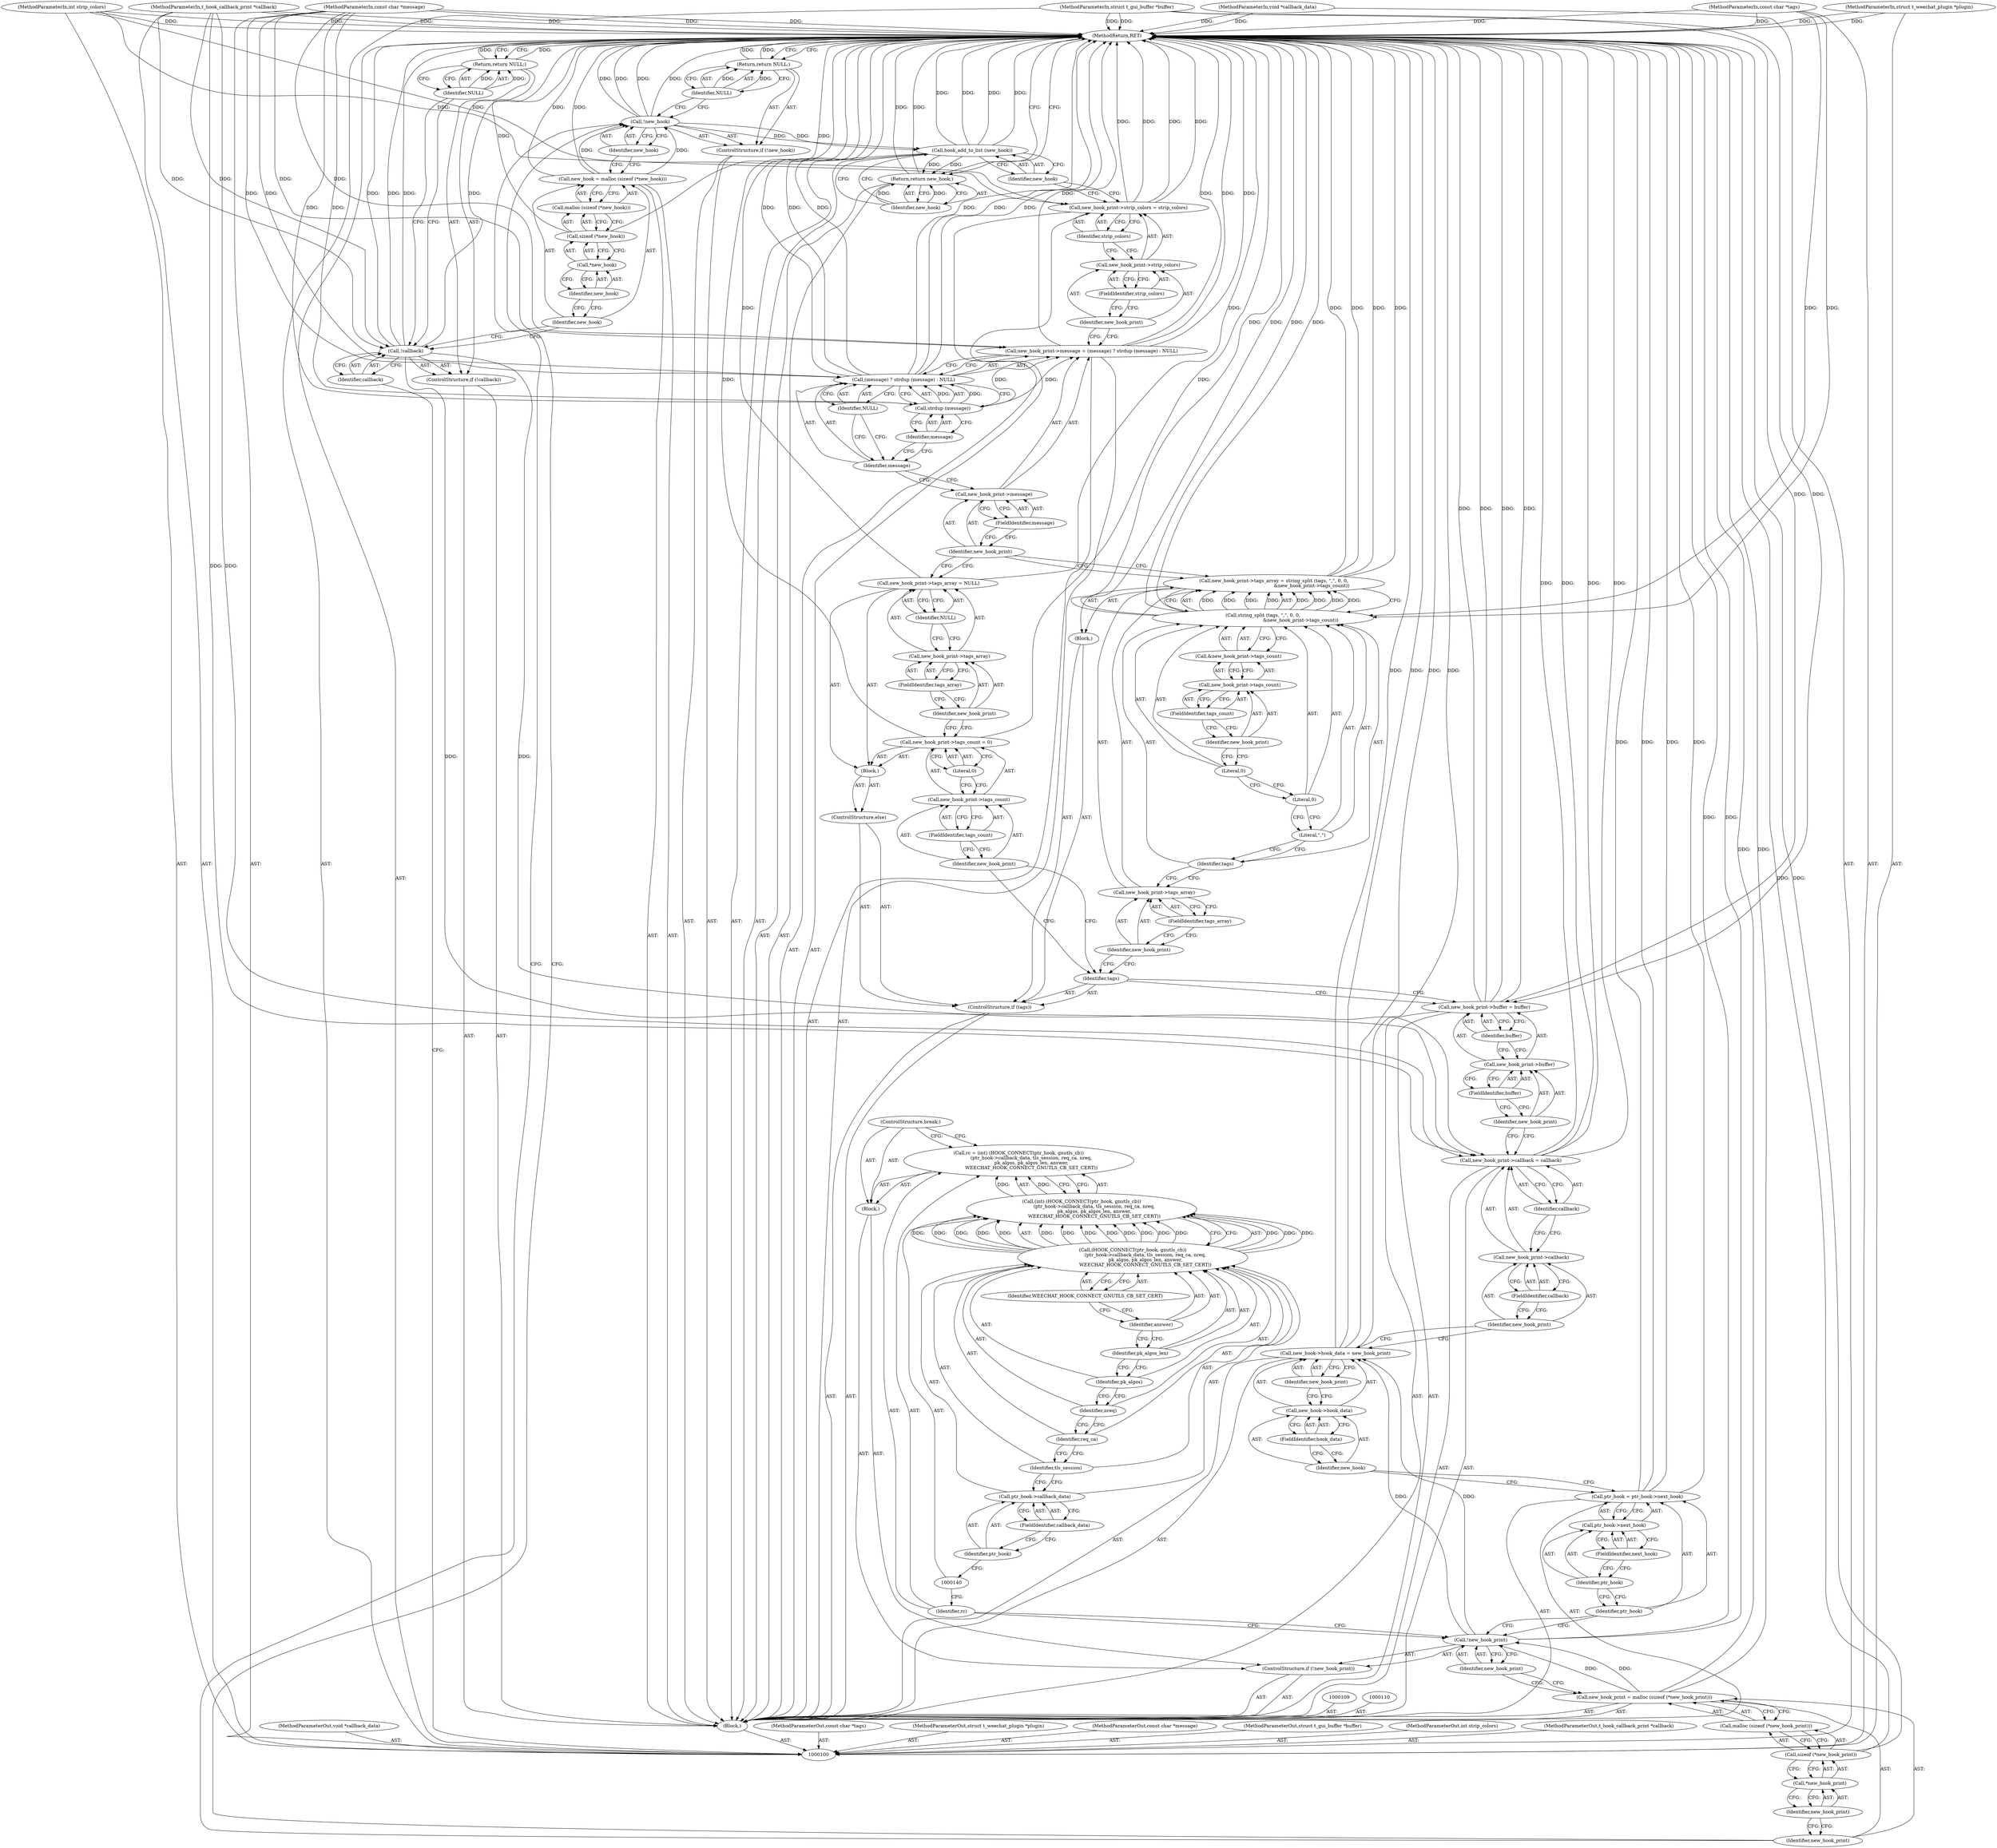 digraph "0_savannah_c265cad1c95b84abfd4e8d861f25926ef13b5d91" {
"1000219" [label="(MethodReturn,RET)"];
"1000101" [label="(MethodParameterIn,struct t_weechat_plugin *plugin)"];
"1000300" [label="(MethodParameterOut,struct t_weechat_plugin *plugin)"];
"1000102" [label="(MethodParameterIn,struct t_gui_buffer *buffer)"];
"1000301" [label="(MethodParameterOut,struct t_gui_buffer *buffer)"];
"1000118" [label="(Call,malloc (sizeof (*new_hook)))"];
"1000119" [label="(Call,sizeof (*new_hook))"];
"1000120" [label="(Call,*new_hook)"];
"1000121" [label="(Identifier,new_hook)"];
"1000116" [label="(Call,new_hook = malloc (sizeof (*new_hook)))"];
"1000117" [label="(Identifier,new_hook)"];
"1000122" [label="(ControlStructure,if (!new_hook))"];
"1000123" [label="(Call,!new_hook)"];
"1000124" [label="(Identifier,new_hook)"];
"1000126" [label="(Identifier,NULL)"];
"1000125" [label="(Return,return NULL;)"];
"1000129" [label="(Call,malloc (sizeof (*new_hook_print)))"];
"1000130" [label="(Call,sizeof (*new_hook_print))"];
"1000131" [label="(Call,*new_hook_print)"];
"1000132" [label="(Identifier,new_hook_print)"];
"1000127" [label="(Call,new_hook_print = malloc (sizeof (*new_hook_print)))"];
"1000128" [label="(Identifier,new_hook_print)"];
"1000133" [label="(ControlStructure,if (!new_hook_print))"];
"1000134" [label="(Call,!new_hook_print)"];
"1000135" [label="(Identifier,new_hook_print)"];
"1000136" [label="(Block,)"];
"1000137" [label="(Call,rc = (int) (HOOK_CONNECT(ptr_hook, gnutls_cb))\n                 (ptr_hook->callback_data, tls_session, req_ca, nreq,\n                 pk_algos, pk_algos_len, answer,\n                 WEECHAT_HOOK_CONNECT_GNUTLS_CB_SET_CERT))"];
"1000138" [label="(Identifier,rc)"];
"1000139" [label="(Call,(int) (HOOK_CONNECT(ptr_hook, gnutls_cb))\n                 (ptr_hook->callback_data, tls_session, req_ca, nreq,\n                 pk_algos, pk_algos_len, answer,\n                 WEECHAT_HOOK_CONNECT_GNUTLS_CB_SET_CERT))"];
"1000141" [label="(Call,(HOOK_CONNECT(ptr_hook, gnutls_cb))\n                 (ptr_hook->callback_data, tls_session, req_ca, nreq,\n                 pk_algos, pk_algos_len, answer,\n                 WEECHAT_HOOK_CONNECT_GNUTLS_CB_SET_CERT))"];
"1000142" [label="(Call,ptr_hook->callback_data)"];
"1000143" [label="(Identifier,ptr_hook)"];
"1000144" [label="(FieldIdentifier,callback_data)"];
"1000145" [label="(Identifier,tls_session)"];
"1000146" [label="(Identifier,req_ca)"];
"1000147" [label="(Identifier,nreq)"];
"1000148" [label="(Identifier,pk_algos)"];
"1000149" [label="(Identifier,pk_algos_len)"];
"1000150" [label="(Identifier,answer)"];
"1000103" [label="(MethodParameterIn,const char *tags)"];
"1000302" [label="(MethodParameterOut,const char *tags)"];
"1000104" [label="(MethodParameterIn,const char *message)"];
"1000303" [label="(MethodParameterOut,const char *message)"];
"1000105" [label="(MethodParameterIn,int strip_colors)"];
"1000304" [label="(MethodParameterOut,int strip_colors)"];
"1000151" [label="(Identifier,WEECHAT_HOOK_CONNECT_GNUTLS_CB_SET_CERT)"];
"1000152" [label="(ControlStructure,break;)"];
"1000155" [label="(Call,ptr_hook->next_hook)"];
"1000156" [label="(Identifier,ptr_hook)"];
"1000157" [label="(FieldIdentifier,next_hook)"];
"1000153" [label="(Call,ptr_hook = ptr_hook->next_hook)"];
"1000154" [label="(Identifier,ptr_hook)"];
"1000161" [label="(FieldIdentifier,hook_data)"];
"1000162" [label="(Identifier,new_hook_print)"];
"1000158" [label="(Call,new_hook->hook_data = new_hook_print)"];
"1000159" [label="(Call,new_hook->hook_data)"];
"1000160" [label="(Identifier,new_hook)"];
"1000166" [label="(FieldIdentifier,callback)"];
"1000167" [label="(Identifier,callback)"];
"1000163" [label="(Call,new_hook_print->callback = callback)"];
"1000164" [label="(Call,new_hook_print->callback)"];
"1000165" [label="(Identifier,new_hook_print)"];
"1000171" [label="(FieldIdentifier,buffer)"];
"1000172" [label="(Identifier,buffer)"];
"1000168" [label="(Call,new_hook_print->buffer = buffer)"];
"1000169" [label="(Call,new_hook_print->buffer)"];
"1000170" [label="(Identifier,new_hook_print)"];
"1000173" [label="(ControlStructure,if (tags))"];
"1000174" [label="(Identifier,tags)"];
"1000175" [label="(Block,)"];
"1000179" [label="(FieldIdentifier,tags_array)"];
"1000180" [label="(Call,string_split (tags, \",\", 0, 0,\n                                                   &new_hook_print->tags_count))"];
"1000181" [label="(Identifier,tags)"];
"1000182" [label="(Literal,\",\")"];
"1000183" [label="(Literal,0)"];
"1000184" [label="(Literal,0)"];
"1000176" [label="(Call,new_hook_print->tags_array = string_split (tags, \",\", 0, 0,\n                                                   &new_hook_print->tags_count))"];
"1000177" [label="(Call,new_hook_print->tags_array)"];
"1000178" [label="(Identifier,new_hook_print)"];
"1000106" [label="(MethodParameterIn,t_hook_callback_print *callback)"];
"1000305" [label="(MethodParameterOut,t_hook_callback_print *callback)"];
"1000107" [label="(MethodParameterIn,void *callback_data)"];
"1000306" [label="(MethodParameterOut,void *callback_data)"];
"1000185" [label="(Call,&new_hook_print->tags_count)"];
"1000186" [label="(Call,new_hook_print->tags_count)"];
"1000187" [label="(Identifier,new_hook_print)"];
"1000188" [label="(FieldIdentifier,tags_count)"];
"1000189" [label="(ControlStructure,else)"];
"1000190" [label="(Block,)"];
"1000194" [label="(FieldIdentifier,tags_count)"];
"1000195" [label="(Literal,0)"];
"1000191" [label="(Call,new_hook_print->tags_count = 0)"];
"1000192" [label="(Call,new_hook_print->tags_count)"];
"1000193" [label="(Identifier,new_hook_print)"];
"1000199" [label="(FieldIdentifier,tags_array)"];
"1000200" [label="(Identifier,NULL)"];
"1000196" [label="(Call,new_hook_print->tags_array = NULL)"];
"1000197" [label="(Call,new_hook_print->tags_array)"];
"1000198" [label="(Identifier,new_hook_print)"];
"1000204" [label="(FieldIdentifier,message)"];
"1000205" [label="(Call,(message) ? strdup (message) : NULL)"];
"1000206" [label="(Identifier,message)"];
"1000201" [label="(Call,new_hook_print->message = (message) ? strdup (message) : NULL)"];
"1000202" [label="(Call,new_hook_print->message)"];
"1000203" [label="(Identifier,new_hook_print)"];
"1000207" [label="(Call,strdup (message))"];
"1000208" [label="(Identifier,message)"];
"1000209" [label="(Identifier,NULL)"];
"1000213" [label="(FieldIdentifier,strip_colors)"];
"1000214" [label="(Identifier,strip_colors)"];
"1000210" [label="(Call,new_hook_print->strip_colors = strip_colors)"];
"1000211" [label="(Call,new_hook_print->strip_colors)"];
"1000212" [label="(Identifier,new_hook_print)"];
"1000108" [label="(Block,)"];
"1000216" [label="(Identifier,new_hook)"];
"1000215" [label="(Call,hook_add_to_list (new_hook))"];
"1000218" [label="(Identifier,new_hook)"];
"1000217" [label="(Return,return new_hook;)"];
"1000111" [label="(ControlStructure,if (!callback))"];
"1000112" [label="(Call,!callback)"];
"1000113" [label="(Identifier,callback)"];
"1000115" [label="(Identifier,NULL)"];
"1000114" [label="(Return,return NULL;)"];
"1000219" -> "1000100"  [label="AST: "];
"1000219" -> "1000114"  [label="CFG: "];
"1000219" -> "1000125"  [label="CFG: "];
"1000219" -> "1000217"  [label="CFG: "];
"1000125" -> "1000219"  [label="DDG: "];
"1000217" -> "1000219"  [label="DDG: "];
"1000158" -> "1000219"  [label="DDG: "];
"1000158" -> "1000219"  [label="DDG: "];
"1000168" -> "1000219"  [label="DDG: "];
"1000168" -> "1000219"  [label="DDG: "];
"1000205" -> "1000219"  [label="DDG: "];
"1000205" -> "1000219"  [label="DDG: "];
"1000205" -> "1000219"  [label="DDG: "];
"1000180" -> "1000219"  [label="DDG: "];
"1000180" -> "1000219"  [label="DDG: "];
"1000215" -> "1000219"  [label="DDG: "];
"1000215" -> "1000219"  [label="DDG: "];
"1000104" -> "1000219"  [label="DDG: "];
"1000105" -> "1000219"  [label="DDG: "];
"1000210" -> "1000219"  [label="DDG: "];
"1000210" -> "1000219"  [label="DDG: "];
"1000116" -> "1000219"  [label="DDG: "];
"1000153" -> "1000219"  [label="DDG: "];
"1000153" -> "1000219"  [label="DDG: "];
"1000196" -> "1000219"  [label="DDG: "];
"1000106" -> "1000219"  [label="DDG: "];
"1000163" -> "1000219"  [label="DDG: "];
"1000163" -> "1000219"  [label="DDG: "];
"1000107" -> "1000219"  [label="DDG: "];
"1000123" -> "1000219"  [label="DDG: "];
"1000123" -> "1000219"  [label="DDG: "];
"1000127" -> "1000219"  [label="DDG: "];
"1000134" -> "1000219"  [label="DDG: "];
"1000103" -> "1000219"  [label="DDG: "];
"1000176" -> "1000219"  [label="DDG: "];
"1000176" -> "1000219"  [label="DDG: "];
"1000102" -> "1000219"  [label="DDG: "];
"1000112" -> "1000219"  [label="DDG: "];
"1000112" -> "1000219"  [label="DDG: "];
"1000101" -> "1000219"  [label="DDG: "];
"1000119" -> "1000219"  [label="DDG: "];
"1000201" -> "1000219"  [label="DDG: "];
"1000201" -> "1000219"  [label="DDG: "];
"1000191" -> "1000219"  [label="DDG: "];
"1000130" -> "1000219"  [label="DDG: "];
"1000114" -> "1000219"  [label="DDG: "];
"1000101" -> "1000100"  [label="AST: "];
"1000101" -> "1000219"  [label="DDG: "];
"1000300" -> "1000100"  [label="AST: "];
"1000102" -> "1000100"  [label="AST: "];
"1000102" -> "1000219"  [label="DDG: "];
"1000102" -> "1000168"  [label="DDG: "];
"1000301" -> "1000100"  [label="AST: "];
"1000118" -> "1000116"  [label="AST: "];
"1000118" -> "1000119"  [label="CFG: "];
"1000119" -> "1000118"  [label="AST: "];
"1000116" -> "1000118"  [label="CFG: "];
"1000119" -> "1000118"  [label="AST: "];
"1000119" -> "1000120"  [label="CFG: "];
"1000120" -> "1000119"  [label="AST: "];
"1000118" -> "1000119"  [label="CFG: "];
"1000119" -> "1000219"  [label="DDG: "];
"1000120" -> "1000119"  [label="AST: "];
"1000120" -> "1000121"  [label="CFG: "];
"1000121" -> "1000120"  [label="AST: "];
"1000119" -> "1000120"  [label="CFG: "];
"1000121" -> "1000120"  [label="AST: "];
"1000121" -> "1000117"  [label="CFG: "];
"1000120" -> "1000121"  [label="CFG: "];
"1000116" -> "1000108"  [label="AST: "];
"1000116" -> "1000118"  [label="CFG: "];
"1000117" -> "1000116"  [label="AST: "];
"1000118" -> "1000116"  [label="AST: "];
"1000124" -> "1000116"  [label="CFG: "];
"1000116" -> "1000219"  [label="DDG: "];
"1000116" -> "1000123"  [label="DDG: "];
"1000117" -> "1000116"  [label="AST: "];
"1000117" -> "1000112"  [label="CFG: "];
"1000121" -> "1000117"  [label="CFG: "];
"1000122" -> "1000108"  [label="AST: "];
"1000123" -> "1000122"  [label="AST: "];
"1000125" -> "1000122"  [label="AST: "];
"1000123" -> "1000122"  [label="AST: "];
"1000123" -> "1000124"  [label="CFG: "];
"1000124" -> "1000123"  [label="AST: "];
"1000126" -> "1000123"  [label="CFG: "];
"1000128" -> "1000123"  [label="CFG: "];
"1000123" -> "1000219"  [label="DDG: "];
"1000123" -> "1000219"  [label="DDG: "];
"1000116" -> "1000123"  [label="DDG: "];
"1000123" -> "1000215"  [label="DDG: "];
"1000124" -> "1000123"  [label="AST: "];
"1000124" -> "1000116"  [label="CFG: "];
"1000123" -> "1000124"  [label="CFG: "];
"1000126" -> "1000125"  [label="AST: "];
"1000126" -> "1000123"  [label="CFG: "];
"1000125" -> "1000126"  [label="CFG: "];
"1000126" -> "1000125"  [label="DDG: "];
"1000125" -> "1000122"  [label="AST: "];
"1000125" -> "1000126"  [label="CFG: "];
"1000126" -> "1000125"  [label="AST: "];
"1000219" -> "1000125"  [label="CFG: "];
"1000125" -> "1000219"  [label="DDG: "];
"1000126" -> "1000125"  [label="DDG: "];
"1000129" -> "1000127"  [label="AST: "];
"1000129" -> "1000130"  [label="CFG: "];
"1000130" -> "1000129"  [label="AST: "];
"1000127" -> "1000129"  [label="CFG: "];
"1000130" -> "1000129"  [label="AST: "];
"1000130" -> "1000131"  [label="CFG: "];
"1000131" -> "1000130"  [label="AST: "];
"1000129" -> "1000130"  [label="CFG: "];
"1000130" -> "1000219"  [label="DDG: "];
"1000131" -> "1000130"  [label="AST: "];
"1000131" -> "1000132"  [label="CFG: "];
"1000132" -> "1000131"  [label="AST: "];
"1000130" -> "1000131"  [label="CFG: "];
"1000132" -> "1000131"  [label="AST: "];
"1000132" -> "1000128"  [label="CFG: "];
"1000131" -> "1000132"  [label="CFG: "];
"1000127" -> "1000108"  [label="AST: "];
"1000127" -> "1000129"  [label="CFG: "];
"1000128" -> "1000127"  [label="AST: "];
"1000129" -> "1000127"  [label="AST: "];
"1000135" -> "1000127"  [label="CFG: "];
"1000127" -> "1000219"  [label="DDG: "];
"1000127" -> "1000134"  [label="DDG: "];
"1000128" -> "1000127"  [label="AST: "];
"1000128" -> "1000123"  [label="CFG: "];
"1000132" -> "1000128"  [label="CFG: "];
"1000133" -> "1000108"  [label="AST: "];
"1000134" -> "1000133"  [label="AST: "];
"1000136" -> "1000133"  [label="AST: "];
"1000134" -> "1000133"  [label="AST: "];
"1000134" -> "1000135"  [label="CFG: "];
"1000135" -> "1000134"  [label="AST: "];
"1000138" -> "1000134"  [label="CFG: "];
"1000154" -> "1000134"  [label="CFG: "];
"1000134" -> "1000219"  [label="DDG: "];
"1000127" -> "1000134"  [label="DDG: "];
"1000134" -> "1000158"  [label="DDG: "];
"1000135" -> "1000134"  [label="AST: "];
"1000135" -> "1000127"  [label="CFG: "];
"1000134" -> "1000135"  [label="CFG: "];
"1000136" -> "1000133"  [label="AST: "];
"1000137" -> "1000136"  [label="AST: "];
"1000152" -> "1000136"  [label="AST: "];
"1000137" -> "1000136"  [label="AST: "];
"1000137" -> "1000139"  [label="CFG: "];
"1000138" -> "1000137"  [label="AST: "];
"1000139" -> "1000137"  [label="AST: "];
"1000152" -> "1000137"  [label="CFG: "];
"1000139" -> "1000137"  [label="DDG: "];
"1000138" -> "1000137"  [label="AST: "];
"1000138" -> "1000134"  [label="CFG: "];
"1000140" -> "1000138"  [label="CFG: "];
"1000139" -> "1000137"  [label="AST: "];
"1000139" -> "1000141"  [label="CFG: "];
"1000140" -> "1000139"  [label="AST: "];
"1000141" -> "1000139"  [label="AST: "];
"1000137" -> "1000139"  [label="CFG: "];
"1000139" -> "1000137"  [label="DDG: "];
"1000141" -> "1000139"  [label="DDG: "];
"1000141" -> "1000139"  [label="DDG: "];
"1000141" -> "1000139"  [label="DDG: "];
"1000141" -> "1000139"  [label="DDG: "];
"1000141" -> "1000139"  [label="DDG: "];
"1000141" -> "1000139"  [label="DDG: "];
"1000141" -> "1000139"  [label="DDG: "];
"1000141" -> "1000139"  [label="DDG: "];
"1000141" -> "1000139"  [label="AST: "];
"1000141" -> "1000151"  [label="CFG: "];
"1000142" -> "1000141"  [label="AST: "];
"1000145" -> "1000141"  [label="AST: "];
"1000146" -> "1000141"  [label="AST: "];
"1000147" -> "1000141"  [label="AST: "];
"1000148" -> "1000141"  [label="AST: "];
"1000149" -> "1000141"  [label="AST: "];
"1000150" -> "1000141"  [label="AST: "];
"1000151" -> "1000141"  [label="AST: "];
"1000139" -> "1000141"  [label="CFG: "];
"1000141" -> "1000139"  [label="DDG: "];
"1000141" -> "1000139"  [label="DDG: "];
"1000141" -> "1000139"  [label="DDG: "];
"1000141" -> "1000139"  [label="DDG: "];
"1000141" -> "1000139"  [label="DDG: "];
"1000141" -> "1000139"  [label="DDG: "];
"1000141" -> "1000139"  [label="DDG: "];
"1000141" -> "1000139"  [label="DDG: "];
"1000142" -> "1000141"  [label="AST: "];
"1000142" -> "1000144"  [label="CFG: "];
"1000143" -> "1000142"  [label="AST: "];
"1000144" -> "1000142"  [label="AST: "];
"1000145" -> "1000142"  [label="CFG: "];
"1000143" -> "1000142"  [label="AST: "];
"1000143" -> "1000140"  [label="CFG: "];
"1000144" -> "1000143"  [label="CFG: "];
"1000144" -> "1000142"  [label="AST: "];
"1000144" -> "1000143"  [label="CFG: "];
"1000142" -> "1000144"  [label="CFG: "];
"1000145" -> "1000141"  [label="AST: "];
"1000145" -> "1000142"  [label="CFG: "];
"1000146" -> "1000145"  [label="CFG: "];
"1000146" -> "1000141"  [label="AST: "];
"1000146" -> "1000145"  [label="CFG: "];
"1000147" -> "1000146"  [label="CFG: "];
"1000147" -> "1000141"  [label="AST: "];
"1000147" -> "1000146"  [label="CFG: "];
"1000148" -> "1000147"  [label="CFG: "];
"1000148" -> "1000141"  [label="AST: "];
"1000148" -> "1000147"  [label="CFG: "];
"1000149" -> "1000148"  [label="CFG: "];
"1000149" -> "1000141"  [label="AST: "];
"1000149" -> "1000148"  [label="CFG: "];
"1000150" -> "1000149"  [label="CFG: "];
"1000150" -> "1000141"  [label="AST: "];
"1000150" -> "1000149"  [label="CFG: "];
"1000151" -> "1000150"  [label="CFG: "];
"1000103" -> "1000100"  [label="AST: "];
"1000103" -> "1000219"  [label="DDG: "];
"1000103" -> "1000180"  [label="DDG: "];
"1000302" -> "1000100"  [label="AST: "];
"1000104" -> "1000100"  [label="AST: "];
"1000104" -> "1000219"  [label="DDG: "];
"1000104" -> "1000201"  [label="DDG: "];
"1000104" -> "1000205"  [label="DDG: "];
"1000104" -> "1000207"  [label="DDG: "];
"1000303" -> "1000100"  [label="AST: "];
"1000105" -> "1000100"  [label="AST: "];
"1000105" -> "1000219"  [label="DDG: "];
"1000105" -> "1000210"  [label="DDG: "];
"1000304" -> "1000100"  [label="AST: "];
"1000151" -> "1000141"  [label="AST: "];
"1000151" -> "1000150"  [label="CFG: "];
"1000141" -> "1000151"  [label="CFG: "];
"1000152" -> "1000136"  [label="AST: "];
"1000152" -> "1000137"  [label="CFG: "];
"1000155" -> "1000153"  [label="AST: "];
"1000155" -> "1000157"  [label="CFG: "];
"1000156" -> "1000155"  [label="AST: "];
"1000157" -> "1000155"  [label="AST: "];
"1000153" -> "1000155"  [label="CFG: "];
"1000156" -> "1000155"  [label="AST: "];
"1000156" -> "1000154"  [label="CFG: "];
"1000157" -> "1000156"  [label="CFG: "];
"1000157" -> "1000155"  [label="AST: "];
"1000157" -> "1000156"  [label="CFG: "];
"1000155" -> "1000157"  [label="CFG: "];
"1000153" -> "1000108"  [label="AST: "];
"1000153" -> "1000155"  [label="CFG: "];
"1000154" -> "1000153"  [label="AST: "];
"1000155" -> "1000153"  [label="AST: "];
"1000160" -> "1000153"  [label="CFG: "];
"1000153" -> "1000219"  [label="DDG: "];
"1000153" -> "1000219"  [label="DDG: "];
"1000154" -> "1000153"  [label="AST: "];
"1000154" -> "1000134"  [label="CFG: "];
"1000156" -> "1000154"  [label="CFG: "];
"1000161" -> "1000159"  [label="AST: "];
"1000161" -> "1000160"  [label="CFG: "];
"1000159" -> "1000161"  [label="CFG: "];
"1000162" -> "1000158"  [label="AST: "];
"1000162" -> "1000159"  [label="CFG: "];
"1000158" -> "1000162"  [label="CFG: "];
"1000158" -> "1000108"  [label="AST: "];
"1000158" -> "1000162"  [label="CFG: "];
"1000159" -> "1000158"  [label="AST: "];
"1000162" -> "1000158"  [label="AST: "];
"1000165" -> "1000158"  [label="CFG: "];
"1000158" -> "1000219"  [label="DDG: "];
"1000158" -> "1000219"  [label="DDG: "];
"1000134" -> "1000158"  [label="DDG: "];
"1000159" -> "1000158"  [label="AST: "];
"1000159" -> "1000161"  [label="CFG: "];
"1000160" -> "1000159"  [label="AST: "];
"1000161" -> "1000159"  [label="AST: "];
"1000162" -> "1000159"  [label="CFG: "];
"1000160" -> "1000159"  [label="AST: "];
"1000160" -> "1000153"  [label="CFG: "];
"1000161" -> "1000160"  [label="CFG: "];
"1000166" -> "1000164"  [label="AST: "];
"1000166" -> "1000165"  [label="CFG: "];
"1000164" -> "1000166"  [label="CFG: "];
"1000167" -> "1000163"  [label="AST: "];
"1000167" -> "1000164"  [label="CFG: "];
"1000163" -> "1000167"  [label="CFG: "];
"1000163" -> "1000108"  [label="AST: "];
"1000163" -> "1000167"  [label="CFG: "];
"1000164" -> "1000163"  [label="AST: "];
"1000167" -> "1000163"  [label="AST: "];
"1000170" -> "1000163"  [label="CFG: "];
"1000163" -> "1000219"  [label="DDG: "];
"1000163" -> "1000219"  [label="DDG: "];
"1000112" -> "1000163"  [label="DDG: "];
"1000106" -> "1000163"  [label="DDG: "];
"1000164" -> "1000163"  [label="AST: "];
"1000164" -> "1000166"  [label="CFG: "];
"1000165" -> "1000164"  [label="AST: "];
"1000166" -> "1000164"  [label="AST: "];
"1000167" -> "1000164"  [label="CFG: "];
"1000165" -> "1000164"  [label="AST: "];
"1000165" -> "1000158"  [label="CFG: "];
"1000166" -> "1000165"  [label="CFG: "];
"1000171" -> "1000169"  [label="AST: "];
"1000171" -> "1000170"  [label="CFG: "];
"1000169" -> "1000171"  [label="CFG: "];
"1000172" -> "1000168"  [label="AST: "];
"1000172" -> "1000169"  [label="CFG: "];
"1000168" -> "1000172"  [label="CFG: "];
"1000168" -> "1000108"  [label="AST: "];
"1000168" -> "1000172"  [label="CFG: "];
"1000169" -> "1000168"  [label="AST: "];
"1000172" -> "1000168"  [label="AST: "];
"1000174" -> "1000168"  [label="CFG: "];
"1000168" -> "1000219"  [label="DDG: "];
"1000168" -> "1000219"  [label="DDG: "];
"1000102" -> "1000168"  [label="DDG: "];
"1000169" -> "1000168"  [label="AST: "];
"1000169" -> "1000171"  [label="CFG: "];
"1000170" -> "1000169"  [label="AST: "];
"1000171" -> "1000169"  [label="AST: "];
"1000172" -> "1000169"  [label="CFG: "];
"1000170" -> "1000169"  [label="AST: "];
"1000170" -> "1000163"  [label="CFG: "];
"1000171" -> "1000170"  [label="CFG: "];
"1000173" -> "1000108"  [label="AST: "];
"1000174" -> "1000173"  [label="AST: "];
"1000175" -> "1000173"  [label="AST: "];
"1000189" -> "1000173"  [label="AST: "];
"1000174" -> "1000173"  [label="AST: "];
"1000174" -> "1000168"  [label="CFG: "];
"1000178" -> "1000174"  [label="CFG: "];
"1000193" -> "1000174"  [label="CFG: "];
"1000175" -> "1000173"  [label="AST: "];
"1000176" -> "1000175"  [label="AST: "];
"1000179" -> "1000177"  [label="AST: "];
"1000179" -> "1000178"  [label="CFG: "];
"1000177" -> "1000179"  [label="CFG: "];
"1000180" -> "1000176"  [label="AST: "];
"1000180" -> "1000185"  [label="CFG: "];
"1000181" -> "1000180"  [label="AST: "];
"1000182" -> "1000180"  [label="AST: "];
"1000183" -> "1000180"  [label="AST: "];
"1000184" -> "1000180"  [label="AST: "];
"1000185" -> "1000180"  [label="AST: "];
"1000176" -> "1000180"  [label="CFG: "];
"1000180" -> "1000219"  [label="DDG: "];
"1000180" -> "1000219"  [label="DDG: "];
"1000180" -> "1000176"  [label="DDG: "];
"1000180" -> "1000176"  [label="DDG: "];
"1000180" -> "1000176"  [label="DDG: "];
"1000180" -> "1000176"  [label="DDG: "];
"1000103" -> "1000180"  [label="DDG: "];
"1000181" -> "1000180"  [label="AST: "];
"1000181" -> "1000177"  [label="CFG: "];
"1000182" -> "1000181"  [label="CFG: "];
"1000182" -> "1000180"  [label="AST: "];
"1000182" -> "1000181"  [label="CFG: "];
"1000183" -> "1000182"  [label="CFG: "];
"1000183" -> "1000180"  [label="AST: "];
"1000183" -> "1000182"  [label="CFG: "];
"1000184" -> "1000183"  [label="CFG: "];
"1000184" -> "1000180"  [label="AST: "];
"1000184" -> "1000183"  [label="CFG: "];
"1000187" -> "1000184"  [label="CFG: "];
"1000176" -> "1000175"  [label="AST: "];
"1000176" -> "1000180"  [label="CFG: "];
"1000177" -> "1000176"  [label="AST: "];
"1000180" -> "1000176"  [label="AST: "];
"1000203" -> "1000176"  [label="CFG: "];
"1000176" -> "1000219"  [label="DDG: "];
"1000176" -> "1000219"  [label="DDG: "];
"1000180" -> "1000176"  [label="DDG: "];
"1000180" -> "1000176"  [label="DDG: "];
"1000180" -> "1000176"  [label="DDG: "];
"1000180" -> "1000176"  [label="DDG: "];
"1000177" -> "1000176"  [label="AST: "];
"1000177" -> "1000179"  [label="CFG: "];
"1000178" -> "1000177"  [label="AST: "];
"1000179" -> "1000177"  [label="AST: "];
"1000181" -> "1000177"  [label="CFG: "];
"1000178" -> "1000177"  [label="AST: "];
"1000178" -> "1000174"  [label="CFG: "];
"1000179" -> "1000178"  [label="CFG: "];
"1000106" -> "1000100"  [label="AST: "];
"1000106" -> "1000219"  [label="DDG: "];
"1000106" -> "1000112"  [label="DDG: "];
"1000106" -> "1000163"  [label="DDG: "];
"1000305" -> "1000100"  [label="AST: "];
"1000107" -> "1000100"  [label="AST: "];
"1000107" -> "1000219"  [label="DDG: "];
"1000306" -> "1000100"  [label="AST: "];
"1000185" -> "1000180"  [label="AST: "];
"1000185" -> "1000186"  [label="CFG: "];
"1000186" -> "1000185"  [label="AST: "];
"1000180" -> "1000185"  [label="CFG: "];
"1000186" -> "1000185"  [label="AST: "];
"1000186" -> "1000188"  [label="CFG: "];
"1000187" -> "1000186"  [label="AST: "];
"1000188" -> "1000186"  [label="AST: "];
"1000185" -> "1000186"  [label="CFG: "];
"1000187" -> "1000186"  [label="AST: "];
"1000187" -> "1000184"  [label="CFG: "];
"1000188" -> "1000187"  [label="CFG: "];
"1000188" -> "1000186"  [label="AST: "];
"1000188" -> "1000187"  [label="CFG: "];
"1000186" -> "1000188"  [label="CFG: "];
"1000189" -> "1000173"  [label="AST: "];
"1000190" -> "1000189"  [label="AST: "];
"1000190" -> "1000189"  [label="AST: "];
"1000191" -> "1000190"  [label="AST: "];
"1000196" -> "1000190"  [label="AST: "];
"1000194" -> "1000192"  [label="AST: "];
"1000194" -> "1000193"  [label="CFG: "];
"1000192" -> "1000194"  [label="CFG: "];
"1000195" -> "1000191"  [label="AST: "];
"1000195" -> "1000192"  [label="CFG: "];
"1000191" -> "1000195"  [label="CFG: "];
"1000191" -> "1000190"  [label="AST: "];
"1000191" -> "1000195"  [label="CFG: "];
"1000192" -> "1000191"  [label="AST: "];
"1000195" -> "1000191"  [label="AST: "];
"1000198" -> "1000191"  [label="CFG: "];
"1000191" -> "1000219"  [label="DDG: "];
"1000192" -> "1000191"  [label="AST: "];
"1000192" -> "1000194"  [label="CFG: "];
"1000193" -> "1000192"  [label="AST: "];
"1000194" -> "1000192"  [label="AST: "];
"1000195" -> "1000192"  [label="CFG: "];
"1000193" -> "1000192"  [label="AST: "];
"1000193" -> "1000174"  [label="CFG: "];
"1000194" -> "1000193"  [label="CFG: "];
"1000199" -> "1000197"  [label="AST: "];
"1000199" -> "1000198"  [label="CFG: "];
"1000197" -> "1000199"  [label="CFG: "];
"1000200" -> "1000196"  [label="AST: "];
"1000200" -> "1000197"  [label="CFG: "];
"1000196" -> "1000200"  [label="CFG: "];
"1000196" -> "1000190"  [label="AST: "];
"1000196" -> "1000200"  [label="CFG: "];
"1000197" -> "1000196"  [label="AST: "];
"1000200" -> "1000196"  [label="AST: "];
"1000203" -> "1000196"  [label="CFG: "];
"1000196" -> "1000219"  [label="DDG: "];
"1000197" -> "1000196"  [label="AST: "];
"1000197" -> "1000199"  [label="CFG: "];
"1000198" -> "1000197"  [label="AST: "];
"1000199" -> "1000197"  [label="AST: "];
"1000200" -> "1000197"  [label="CFG: "];
"1000198" -> "1000197"  [label="AST: "];
"1000198" -> "1000191"  [label="CFG: "];
"1000199" -> "1000198"  [label="CFG: "];
"1000204" -> "1000202"  [label="AST: "];
"1000204" -> "1000203"  [label="CFG: "];
"1000202" -> "1000204"  [label="CFG: "];
"1000205" -> "1000201"  [label="AST: "];
"1000205" -> "1000207"  [label="CFG: "];
"1000205" -> "1000209"  [label="CFG: "];
"1000206" -> "1000205"  [label="AST: "];
"1000207" -> "1000205"  [label="AST: "];
"1000209" -> "1000205"  [label="AST: "];
"1000201" -> "1000205"  [label="CFG: "];
"1000205" -> "1000219"  [label="DDG: "];
"1000205" -> "1000219"  [label="DDG: "];
"1000205" -> "1000219"  [label="DDG: "];
"1000104" -> "1000205"  [label="DDG: "];
"1000207" -> "1000205"  [label="DDG: "];
"1000206" -> "1000205"  [label="AST: "];
"1000206" -> "1000202"  [label="CFG: "];
"1000208" -> "1000206"  [label="CFG: "];
"1000209" -> "1000206"  [label="CFG: "];
"1000201" -> "1000108"  [label="AST: "];
"1000201" -> "1000205"  [label="CFG: "];
"1000202" -> "1000201"  [label="AST: "];
"1000205" -> "1000201"  [label="AST: "];
"1000212" -> "1000201"  [label="CFG: "];
"1000201" -> "1000219"  [label="DDG: "];
"1000201" -> "1000219"  [label="DDG: "];
"1000104" -> "1000201"  [label="DDG: "];
"1000207" -> "1000201"  [label="DDG: "];
"1000202" -> "1000201"  [label="AST: "];
"1000202" -> "1000204"  [label="CFG: "];
"1000203" -> "1000202"  [label="AST: "];
"1000204" -> "1000202"  [label="AST: "];
"1000206" -> "1000202"  [label="CFG: "];
"1000203" -> "1000202"  [label="AST: "];
"1000203" -> "1000176"  [label="CFG: "];
"1000203" -> "1000196"  [label="CFG: "];
"1000204" -> "1000203"  [label="CFG: "];
"1000207" -> "1000205"  [label="AST: "];
"1000207" -> "1000208"  [label="CFG: "];
"1000208" -> "1000207"  [label="AST: "];
"1000205" -> "1000207"  [label="CFG: "];
"1000207" -> "1000201"  [label="DDG: "];
"1000207" -> "1000205"  [label="DDG: "];
"1000104" -> "1000207"  [label="DDG: "];
"1000208" -> "1000207"  [label="AST: "];
"1000208" -> "1000206"  [label="CFG: "];
"1000207" -> "1000208"  [label="CFG: "];
"1000209" -> "1000205"  [label="AST: "];
"1000209" -> "1000206"  [label="CFG: "];
"1000205" -> "1000209"  [label="CFG: "];
"1000213" -> "1000211"  [label="AST: "];
"1000213" -> "1000212"  [label="CFG: "];
"1000211" -> "1000213"  [label="CFG: "];
"1000214" -> "1000210"  [label="AST: "];
"1000214" -> "1000211"  [label="CFG: "];
"1000210" -> "1000214"  [label="CFG: "];
"1000210" -> "1000108"  [label="AST: "];
"1000210" -> "1000214"  [label="CFG: "];
"1000211" -> "1000210"  [label="AST: "];
"1000214" -> "1000210"  [label="AST: "];
"1000216" -> "1000210"  [label="CFG: "];
"1000210" -> "1000219"  [label="DDG: "];
"1000210" -> "1000219"  [label="DDG: "];
"1000105" -> "1000210"  [label="DDG: "];
"1000211" -> "1000210"  [label="AST: "];
"1000211" -> "1000213"  [label="CFG: "];
"1000212" -> "1000211"  [label="AST: "];
"1000213" -> "1000211"  [label="AST: "];
"1000214" -> "1000211"  [label="CFG: "];
"1000212" -> "1000211"  [label="AST: "];
"1000212" -> "1000201"  [label="CFG: "];
"1000213" -> "1000212"  [label="CFG: "];
"1000108" -> "1000100"  [label="AST: "];
"1000109" -> "1000108"  [label="AST: "];
"1000110" -> "1000108"  [label="AST: "];
"1000111" -> "1000108"  [label="AST: "];
"1000116" -> "1000108"  [label="AST: "];
"1000122" -> "1000108"  [label="AST: "];
"1000127" -> "1000108"  [label="AST: "];
"1000133" -> "1000108"  [label="AST: "];
"1000153" -> "1000108"  [label="AST: "];
"1000158" -> "1000108"  [label="AST: "];
"1000163" -> "1000108"  [label="AST: "];
"1000168" -> "1000108"  [label="AST: "];
"1000173" -> "1000108"  [label="AST: "];
"1000201" -> "1000108"  [label="AST: "];
"1000210" -> "1000108"  [label="AST: "];
"1000215" -> "1000108"  [label="AST: "];
"1000217" -> "1000108"  [label="AST: "];
"1000216" -> "1000215"  [label="AST: "];
"1000216" -> "1000210"  [label="CFG: "];
"1000215" -> "1000216"  [label="CFG: "];
"1000215" -> "1000108"  [label="AST: "];
"1000215" -> "1000216"  [label="CFG: "];
"1000216" -> "1000215"  [label="AST: "];
"1000218" -> "1000215"  [label="CFG: "];
"1000215" -> "1000219"  [label="DDG: "];
"1000215" -> "1000219"  [label="DDG: "];
"1000123" -> "1000215"  [label="DDG: "];
"1000215" -> "1000217"  [label="DDG: "];
"1000218" -> "1000217"  [label="AST: "];
"1000218" -> "1000215"  [label="CFG: "];
"1000217" -> "1000218"  [label="CFG: "];
"1000218" -> "1000217"  [label="DDG: "];
"1000217" -> "1000108"  [label="AST: "];
"1000217" -> "1000218"  [label="CFG: "];
"1000218" -> "1000217"  [label="AST: "];
"1000219" -> "1000217"  [label="CFG: "];
"1000217" -> "1000219"  [label="DDG: "];
"1000218" -> "1000217"  [label="DDG: "];
"1000215" -> "1000217"  [label="DDG: "];
"1000111" -> "1000108"  [label="AST: "];
"1000112" -> "1000111"  [label="AST: "];
"1000114" -> "1000111"  [label="AST: "];
"1000112" -> "1000111"  [label="AST: "];
"1000112" -> "1000113"  [label="CFG: "];
"1000113" -> "1000112"  [label="AST: "];
"1000115" -> "1000112"  [label="CFG: "];
"1000117" -> "1000112"  [label="CFG: "];
"1000112" -> "1000219"  [label="DDG: "];
"1000112" -> "1000219"  [label="DDG: "];
"1000106" -> "1000112"  [label="DDG: "];
"1000112" -> "1000163"  [label="DDG: "];
"1000113" -> "1000112"  [label="AST: "];
"1000113" -> "1000100"  [label="CFG: "];
"1000112" -> "1000113"  [label="CFG: "];
"1000115" -> "1000114"  [label="AST: "];
"1000115" -> "1000112"  [label="CFG: "];
"1000114" -> "1000115"  [label="CFG: "];
"1000115" -> "1000114"  [label="DDG: "];
"1000114" -> "1000111"  [label="AST: "];
"1000114" -> "1000115"  [label="CFG: "];
"1000115" -> "1000114"  [label="AST: "];
"1000219" -> "1000114"  [label="CFG: "];
"1000114" -> "1000219"  [label="DDG: "];
"1000115" -> "1000114"  [label="DDG: "];
}
